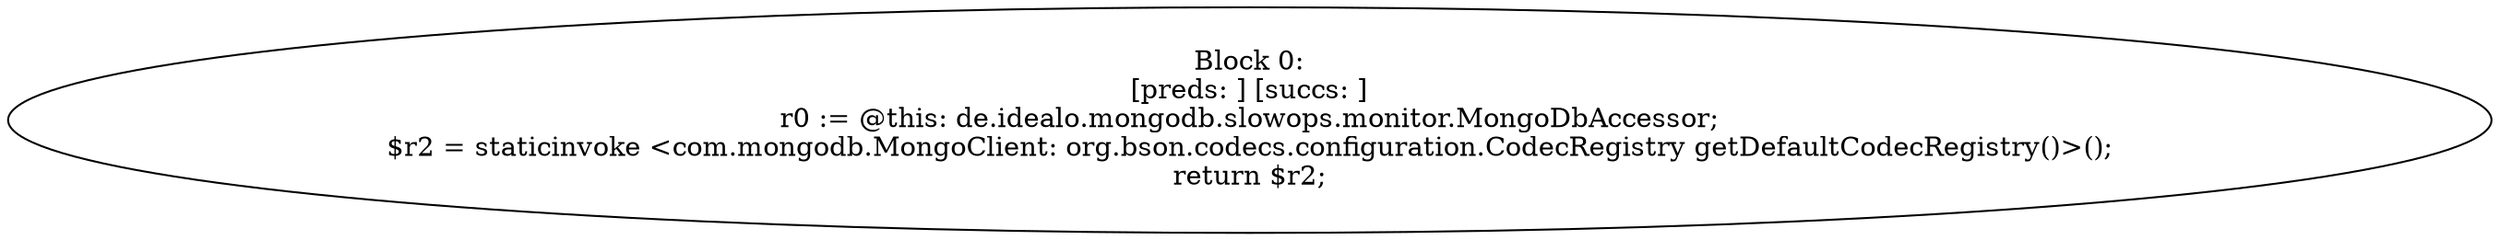 digraph "unitGraph" {
    "Block 0:
[preds: ] [succs: ]
r0 := @this: de.idealo.mongodb.slowops.monitor.MongoDbAccessor;
$r2 = staticinvoke <com.mongodb.MongoClient: org.bson.codecs.configuration.CodecRegistry getDefaultCodecRegistry()>();
return $r2;
"
}
